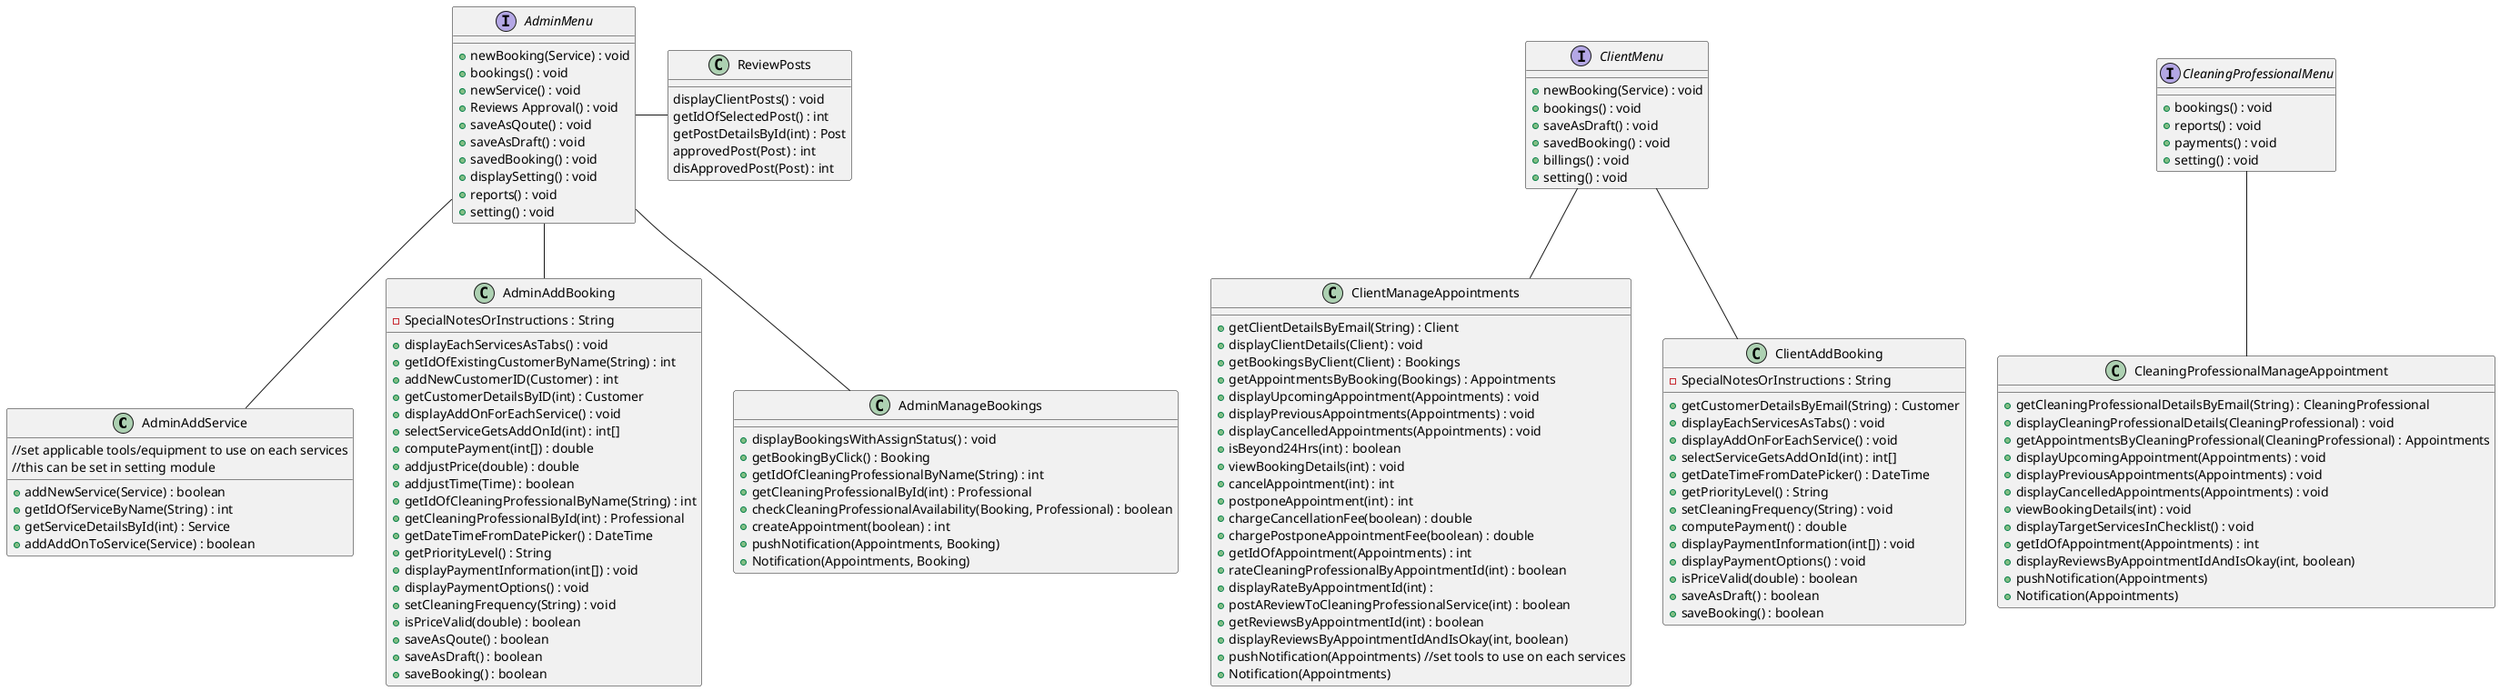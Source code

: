 @startuml

class AdminAddService {
    //set applicable tools/equipment to use on each services
    //this can be set in setting module
    + addNewService(Service) : boolean
    + getIdOfServiceByName(String) : int
    + getServiceDetailsById(int) : Service
    + addAddOnToService(Service) : boolean
}

class AdminAddBooking {
    - SpecialNotesOrInstructions : String
    + displayEachServicesAsTabs() : void
    + getIdOfExistingCustomerByName(String) : int
    + addNewCustomerID(Customer) : int
    + getCustomerDetailsByID(int) : Customer
    + displayAddOnForEachService() : void
    + selectServiceGetsAddOnId(int) : int[]
    + computePayment(int[]) : double
    + addjustPrice(double) : double
    + addjustTime(Time) : boolean
    + getIdOfCleaningProfessionalByName(String) : int
    + getCleaningProfessionalById(int) : Professional
    + getDateTimeFromDatePicker() : DateTime
    + getPriorityLevel() : String
    + displayPaymentInformation(int[]) : void
    + displayPaymentOptions() : void
    + setCleaningFrequency(String) : void
    + isPriceValid(double) : boolean
    + saveAsQoute() : boolean
    + saveAsDraft() : boolean
    + saveBooking() : boolean
}
class AdminManageBookings {
    + displayBookingsWithAssignStatus() : void
    + getBookingByClick() : Booking
    + getIdOfCleaningProfessionalByName(String) : int
    + getCleaningProfessionalById(int) : Professional
    + checkCleaningProfessionalAvailability(Booking, Professional) : boolean
    + createAppointment(boolean) : int
    + pushNotification(Appointments, Booking)
    + Notification(Appointments, Booking)
}

class ClientManageAppointments {
    + getClientDetailsByEmail(String) : Client
    + displayClientDetails(Client) : void
    + getBookingsByClient(Client) : Bookings
    + getAppointmentsByBooking(Bookings) : Appointments
    + displayUpcomingAppointment(Appointments) : void
    + displayPreviousAppointments(Appointments) : void
    + displayCancelledAppointments(Appointments) : void
    + isBeyond24Hrs(int) : boolean
    + viewBookingDetails(int) : void
    + cancelAppointment(int) : int
    + postponeAppointment(int) : int
    + chargeCancellationFee(boolean) : double
    + chargePostponeAppointmentFee(boolean) : double
    + getIdOfAppointment(Appointments) : int
    + rateCleaningProfessionalByAppointmentId(int) : boolean
    + displayRateByAppointmentId(int) :
    + postAReviewToCleaningProfessionalService(int) : boolean
    + getReviewsByAppointmentId(int) : boolean
    + displayReviewsByAppointmentIdAndIsOkay(int, boolean)
    + pushNotification(Appointments) //set tools to use on each services
    + Notification(Appointments)
}

class ClientAddBooking {
    - SpecialNotesOrInstructions : String
    + getCustomerDetailsByEmail(String) : Customer
    + displayEachServicesAsTabs() : void
    + displayAddOnForEachService() : void
    + selectServiceGetsAddOnId(int) : int[]
    + getDateTimeFromDatePicker() : DateTime
    + getPriorityLevel() : String
    + setCleaningFrequency(String) : void
    + computePayment() : double
    + displayPaymentInformation(int[]) : void
    + displayPaymentOptions() : void
    + isPriceValid(double) : boolean
    + saveAsDraft() : boolean
    + saveBooking() : boolean
}

class CleaningProfessionalManageAppointment {
    + getCleaningProfessionalDetailsByEmail(String) : CleaningProfessional
    + displayCleaningProfessionalDetails(CleaningProfessional) : void
    + getAppointmentsByCleaningProfessional(CleaningProfessional) : Appointments
    + displayUpcomingAppointment(Appointments) : void
    + displayPreviousAppointments(Appointments) : void
    + displayCancelledAppointments(Appointments) : void
    + viewBookingDetails(int) : void
    + displayTargetServicesInChecklist() : void
    + getIdOfAppointment(Appointments) : int
    + displayReviewsByAppointmentIdAndIsOkay(int, boolean)
    + pushNotification(Appointments)
    + Notification(Appointments)
}

class ReviewPosts{
    displayClientPosts() : void
    getIdOfSelectedPost() : int
    getPostDetailsById(int) : Post
    approvedPost(Post) : int
    disApprovedPost(Post) : int
}

interface AdminMenu {
  + newBooking(Service) : void
  + bookings() : void
  + newService() : void
  + Reviews Approval() : void
  + saveAsQoute() : void
  + saveAsDraft() : void
  + savedBooking() : void
  + displaySetting() : void
  + reports() : void
  + setting() : void
}

interface ClientMenu {
  + newBooking(Service) : void
  + bookings() : void
  + saveAsDraft() : void
  + savedBooking() : void
  + billings() : void
  + setting() : void
}

interface CleaningProfessionalMenu {
 + bookings() : void
 + reports() : void
 + payments() : void
 + setting() : void
}

AdminMenu -- AdminAddBooking
AdminMenu -- AdminManageBookings
AdminMenu -- AdminAddService
AdminMenu - ReviewPosts

ClientMenu -- ClientAddBooking
ClientMenu -- ClientManageAppointments

CleaningProfessionalMenu -- CleaningProfessionalManageAppointment

@enduml